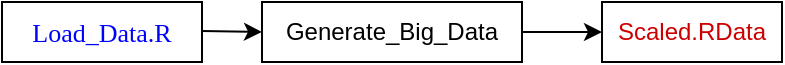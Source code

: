 <mxfile version="16.1.2" type="device"><diagram id="K0TTWNV6GmDdDqxvPRKL" name="Page-1"><mxGraphModel dx="1422" dy="694" grid="1" gridSize="10" guides="1" tooltips="1" connect="1" arrows="1" fold="1" page="1" pageScale="1" pageWidth="850" pageHeight="1400" math="0" shadow="0"><root><mxCell id="0"/><mxCell id="1" parent="0"/><mxCell id="Y1eEmwe5A8W9MucP_A89-1" value="Generate_Big_Data" style="rounded=0;whiteSpace=wrap;html=1;" parent="1" vertex="1"><mxGeometry x="330" y="50" width="130" height="30" as="geometry"/></mxCell><mxCell id="Y1eEmwe5A8W9MucP_A89-9" value="&lt;font color=&quot;#cc0000&quot;&gt;Scaled.RData&lt;/font&gt;" style="rounded=0;whiteSpace=wrap;html=1;" parent="1" vertex="1"><mxGeometry x="500" y="50" width="90" height="30" as="geometry"/></mxCell><mxCell id="fX8UC9Y6-zPuihuaWVjo-1" value="Load_Data.R" style="rounded=0;whiteSpace=wrap;html=1;fontFamily=Verdana;fontSize=13;fontColor=#0000FF;" parent="1" vertex="1"><mxGeometry x="200" y="50" width="100" height="30" as="geometry"/></mxCell><mxCell id="fX8UC9Y6-zPuihuaWVjo-4" value="" style="endArrow=classic;html=1;rounded=0;fontFamily=Verdana;fontSize=13;fontColor=#CC00CC;exitX=0.414;exitY=1;exitDx=0;exitDy=0;exitPerimeter=0;" parent="1" edge="1"><mxGeometry width="50" height="50" relative="1" as="geometry"><mxPoint x="300.0" y="64.5" as="sourcePoint"/><mxPoint x="330" y="65" as="targetPoint"/></mxGeometry></mxCell><mxCell id="fX8UC9Y6-zPuihuaWVjo-7" value="" style="endArrow=classic;html=1;rounded=0;fontFamily=Verdana;fontSize=13;fontColor=#CC00CC;exitX=1;exitY=0.5;exitDx=0;exitDy=0;entryX=0;entryY=0.5;entryDx=0;entryDy=0;" parent="1" edge="1" target="Y1eEmwe5A8W9MucP_A89-9" source="Y1eEmwe5A8W9MucP_A89-1"><mxGeometry width="50" height="50" relative="1" as="geometry"><mxPoint x="500.0" y="60" as="sourcePoint"/><mxPoint x="500.44" y="110" as="targetPoint"/></mxGeometry></mxCell></root></mxGraphModel></diagram></mxfile>